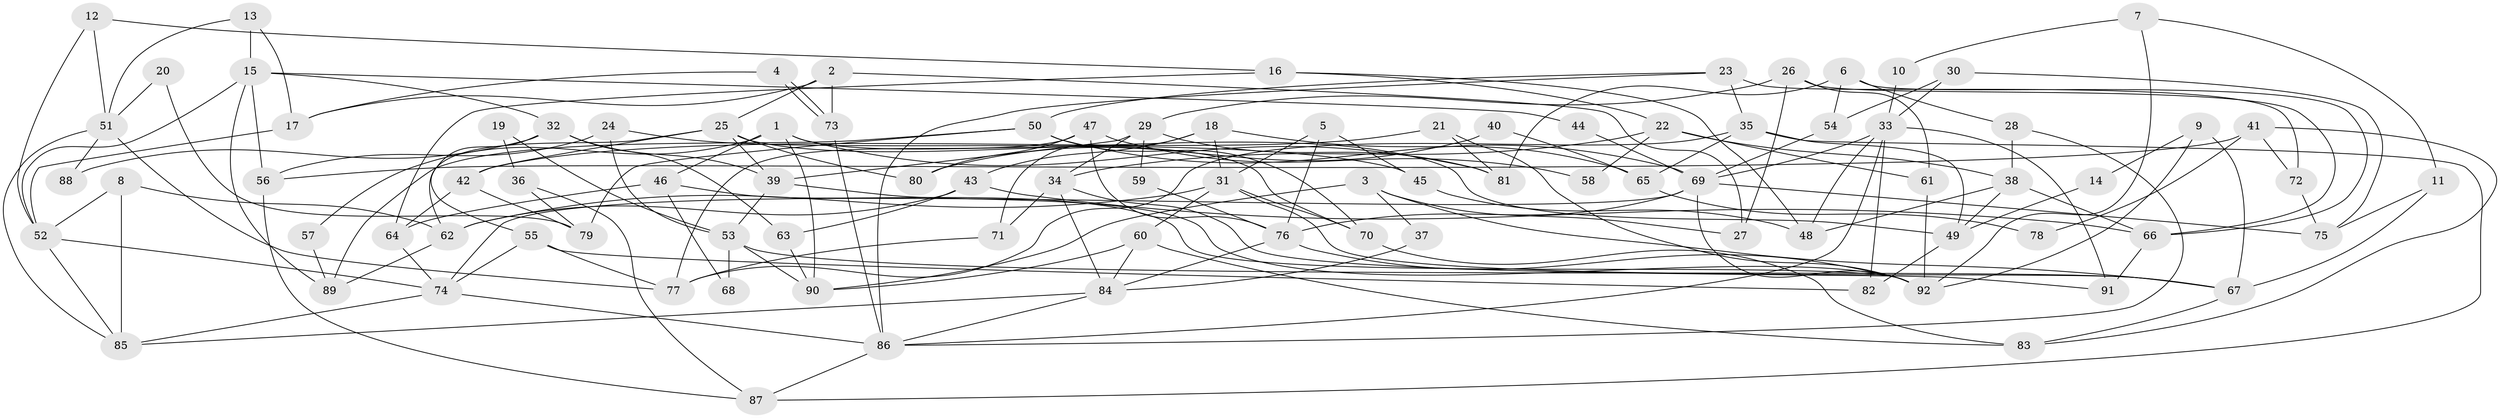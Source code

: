 // Generated by graph-tools (version 1.1) at 2025/51/03/09/25 04:51:59]
// undirected, 92 vertices, 184 edges
graph export_dot {
graph [start="1"]
  node [color=gray90,style=filled];
  1;
  2;
  3;
  4;
  5;
  6;
  7;
  8;
  9;
  10;
  11;
  12;
  13;
  14;
  15;
  16;
  17;
  18;
  19;
  20;
  21;
  22;
  23;
  24;
  25;
  26;
  27;
  28;
  29;
  30;
  31;
  32;
  33;
  34;
  35;
  36;
  37;
  38;
  39;
  40;
  41;
  42;
  43;
  44;
  45;
  46;
  47;
  48;
  49;
  50;
  51;
  52;
  53;
  54;
  55;
  56;
  57;
  58;
  59;
  60;
  61;
  62;
  63;
  64;
  65;
  66;
  67;
  68;
  69;
  70;
  71;
  72;
  73;
  74;
  75;
  76;
  77;
  78;
  79;
  80;
  81;
  82;
  83;
  84;
  85;
  86;
  87;
  88;
  89;
  90;
  91;
  92;
  1 -- 81;
  1 -- 70;
  1 -- 46;
  1 -- 57;
  1 -- 90;
  2 -- 25;
  2 -- 73;
  2 -- 17;
  2 -- 27;
  3 -- 90;
  3 -- 67;
  3 -- 27;
  3 -- 37;
  4 -- 17;
  4 -- 73;
  4 -- 73;
  5 -- 76;
  5 -- 31;
  5 -- 45;
  6 -- 66;
  6 -- 28;
  6 -- 54;
  6 -- 81;
  7 -- 92;
  7 -- 11;
  7 -- 10;
  8 -- 52;
  8 -- 85;
  8 -- 62;
  9 -- 67;
  9 -- 92;
  9 -- 14;
  10 -- 33;
  11 -- 67;
  11 -- 75;
  12 -- 16;
  12 -- 52;
  12 -- 51;
  13 -- 15;
  13 -- 17;
  13 -- 51;
  14 -- 49;
  15 -- 56;
  15 -- 52;
  15 -- 32;
  15 -- 44;
  15 -- 89;
  16 -- 64;
  16 -- 48;
  16 -- 22;
  17 -- 52;
  18 -- 43;
  18 -- 31;
  18 -- 65;
  18 -- 71;
  19 -- 36;
  19 -- 53;
  20 -- 51;
  20 -- 79;
  21 -- 81;
  21 -- 42;
  21 -- 92;
  22 -- 61;
  22 -- 34;
  22 -- 38;
  22 -- 58;
  23 -- 86;
  23 -- 35;
  23 -- 50;
  23 -- 72;
  24 -- 45;
  24 -- 53;
  24 -- 56;
  25 -- 62;
  25 -- 39;
  25 -- 42;
  25 -- 49;
  25 -- 80;
  26 -- 66;
  26 -- 27;
  26 -- 29;
  26 -- 61;
  28 -- 86;
  28 -- 38;
  29 -- 39;
  29 -- 34;
  29 -- 59;
  29 -- 81;
  30 -- 33;
  30 -- 54;
  30 -- 75;
  31 -- 62;
  31 -- 60;
  31 -- 67;
  31 -- 70;
  32 -- 55;
  32 -- 39;
  32 -- 63;
  32 -- 88;
  33 -- 86;
  33 -- 82;
  33 -- 48;
  33 -- 69;
  33 -- 91;
  34 -- 71;
  34 -- 84;
  34 -- 91;
  35 -- 49;
  35 -- 77;
  35 -- 65;
  35 -- 87;
  36 -- 87;
  36 -- 79;
  37 -- 84;
  38 -- 66;
  38 -- 48;
  38 -- 49;
  39 -- 92;
  39 -- 53;
  40 -- 65;
  40 -- 80;
  41 -- 83;
  41 -- 72;
  41 -- 56;
  41 -- 78;
  42 -- 64;
  42 -- 79;
  43 -- 63;
  43 -- 62;
  43 -- 66;
  44 -- 69;
  45 -- 48;
  46 -- 92;
  46 -- 64;
  46 -- 68;
  47 -- 77;
  47 -- 76;
  47 -- 58;
  47 -- 80;
  49 -- 82;
  50 -- 69;
  50 -- 70;
  50 -- 79;
  50 -- 89;
  51 -- 77;
  51 -- 85;
  51 -- 88;
  52 -- 74;
  52 -- 85;
  53 -- 67;
  53 -- 68;
  53 -- 90;
  54 -- 69;
  55 -- 74;
  55 -- 77;
  55 -- 82;
  56 -- 87;
  57 -- 89;
  59 -- 76;
  60 -- 90;
  60 -- 84;
  60 -- 83;
  61 -- 92;
  62 -- 89;
  63 -- 90;
  64 -- 74;
  65 -- 78;
  66 -- 91;
  67 -- 83;
  69 -- 74;
  69 -- 75;
  69 -- 76;
  69 -- 92;
  70 -- 83;
  71 -- 77;
  72 -- 75;
  73 -- 86;
  74 -- 85;
  74 -- 86;
  76 -- 92;
  76 -- 84;
  84 -- 85;
  84 -- 86;
  86 -- 87;
}
